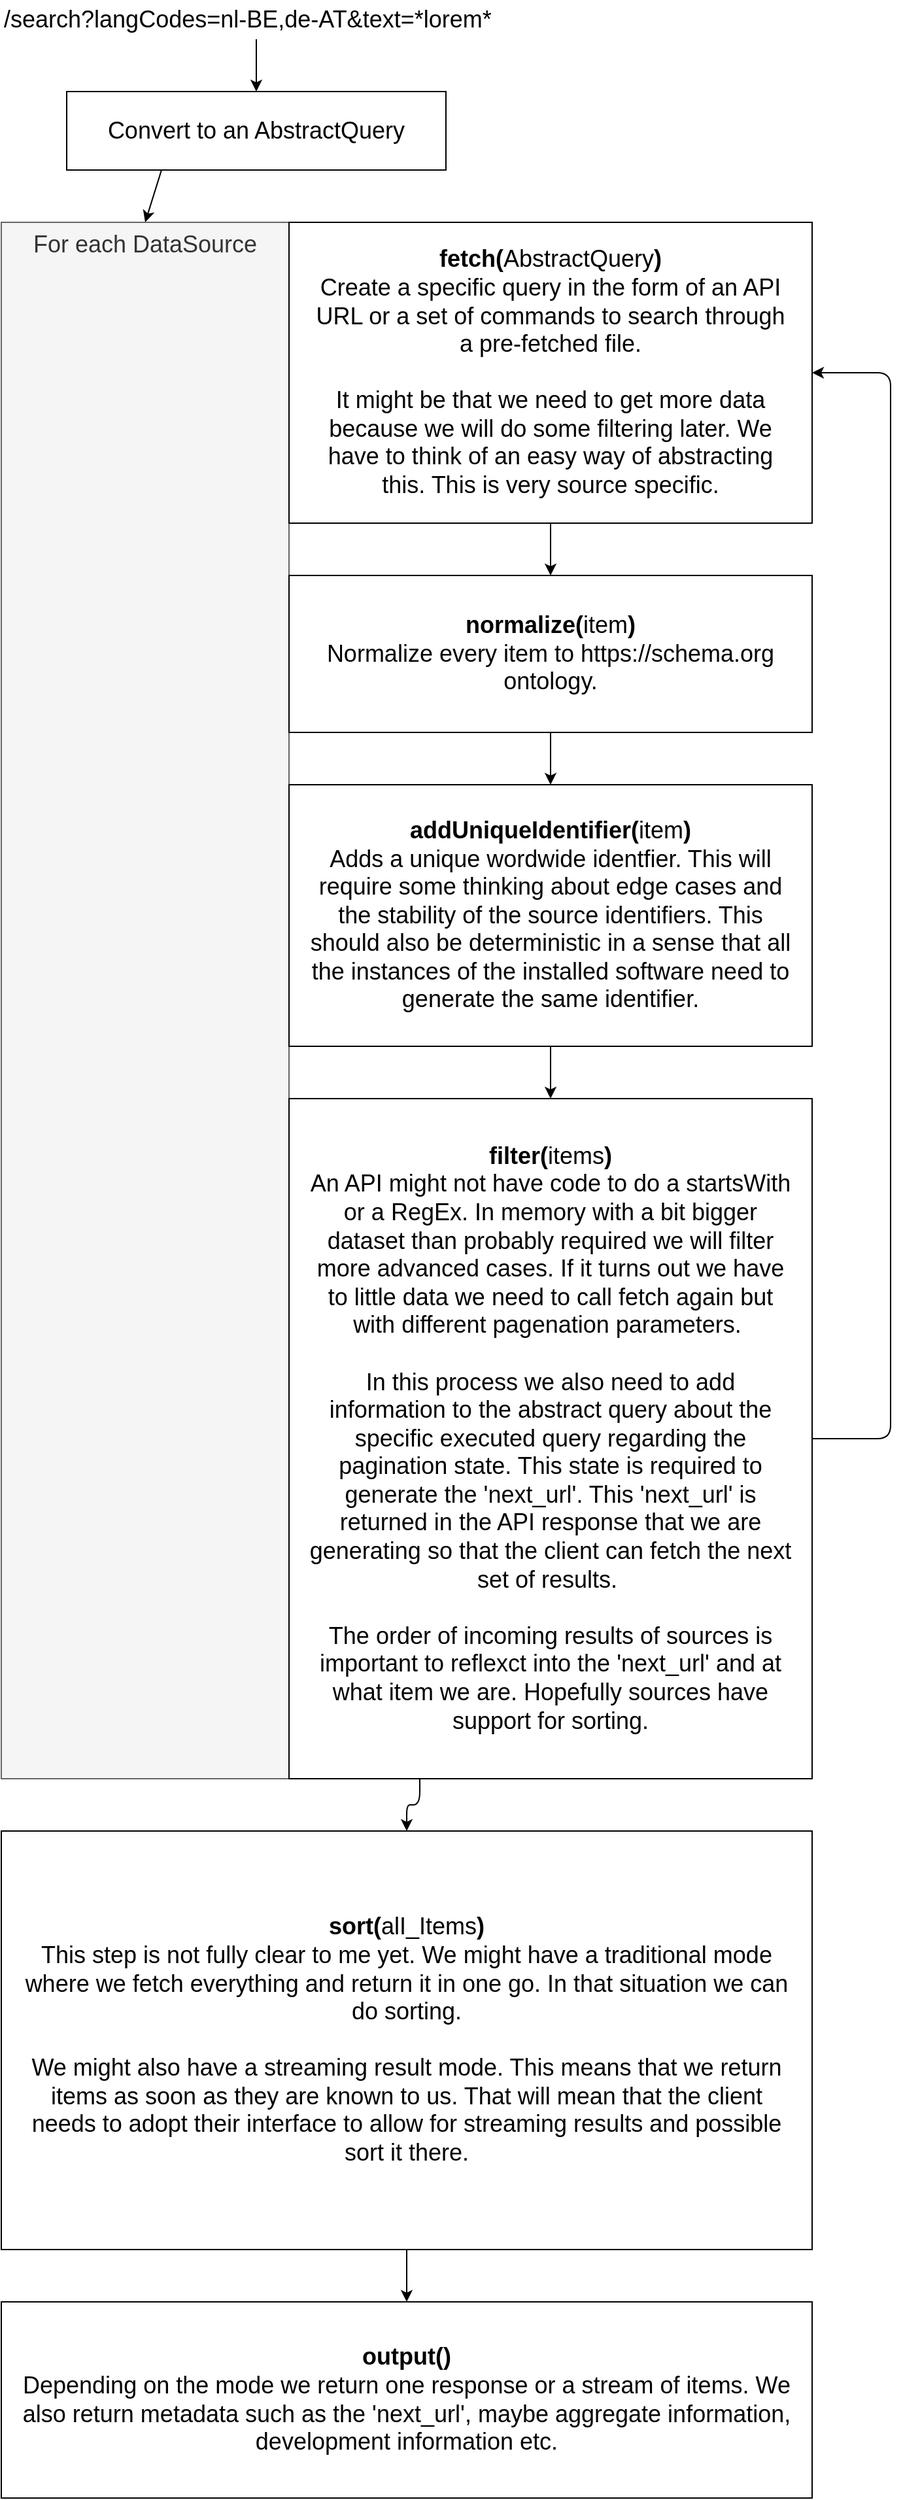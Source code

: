 <mxfile>
    <diagram id="UzllzLov6MiDBfOCMm3I" name="Page-1">
        <mxGraphModel dx="1374" dy="760" grid="1" gridSize="10" guides="1" tooltips="1" connect="1" arrows="1" fold="1" page="1" pageScale="1" pageWidth="850" pageHeight="1100" math="0" shadow="0">
            <root>
                <mxCell id="0"/>
                <mxCell id="1" parent="0"/>
                <mxCell id="10" style="edgeStyle=none;html=1;exitX=0.5;exitY=1;exitDx=0;exitDy=0;entryX=0.5;entryY=0;entryDx=0;entryDy=0;fontSize=18;" edge="1" parent="1" source="4" target="7">
                    <mxGeometry relative="1" as="geometry"/>
                </mxCell>
                <mxCell id="4" value="/search?langCodes=nl-BE,de-AT&amp;amp;text=*lorem*" style="text;html=1;strokeColor=none;fillColor=none;align=left;verticalAlign=middle;whiteSpace=wrap;rounded=0;fontSize=18;" vertex="1" parent="1">
                    <mxGeometry x="40" y="40" width="390" height="30" as="geometry"/>
                </mxCell>
                <mxCell id="13" style="edgeStyle=none;html=1;exitX=0.25;exitY=1;exitDx=0;exitDy=0;entryX=0.5;entryY=0;entryDx=0;entryDy=0;fontSize=18;" edge="1" parent="1" source="7" target="11">
                    <mxGeometry relative="1" as="geometry"/>
                </mxCell>
                <mxCell id="7" value="Convert to an AbstractQuery" style="rounded=0;whiteSpace=wrap;html=1;fontSize=18;" vertex="1" parent="1">
                    <mxGeometry x="90" y="110" width="290" height="60" as="geometry"/>
                </mxCell>
                <mxCell id="11" value="For each DataSource" style="rounded=0;whiteSpace=wrap;html=1;fontSize=18;fillColor=#f5f5f5;fontColor=#333333;strokeColor=#666666;verticalAlign=top;" vertex="1" parent="1">
                    <mxGeometry x="40" y="210" width="220" height="1190" as="geometry"/>
                </mxCell>
                <mxCell id="15" style="edgeStyle=none;html=1;exitX=0.5;exitY=1;exitDx=0;exitDy=0;entryX=0.5;entryY=0;entryDx=0;entryDy=0;fontSize=18;" edge="1" parent="1" source="12" target="14">
                    <mxGeometry relative="1" as="geometry"/>
                </mxCell>
                <mxCell id="12" value="&lt;b&gt;fetch(&lt;/b&gt;AbstractQuery&lt;b&gt;)&lt;/b&gt;&lt;br&gt;Create a specific query in the form of an API URL or a set of commands to search through a pre-fetched file.&lt;br&gt;&lt;br&gt;It might be that we need to get more data because we will do some filtering later. We have to think of an easy way of abstracting this. This is very source specific." style="rounded=0;whiteSpace=wrap;html=1;fontSize=18;spacing=15;" vertex="1" parent="1">
                    <mxGeometry x="260" y="210" width="400" height="230" as="geometry"/>
                </mxCell>
                <mxCell id="17" style="edgeStyle=none;html=1;exitX=0.5;exitY=1;exitDx=0;exitDy=0;entryX=0.5;entryY=0;entryDx=0;entryDy=0;fontSize=18;" edge="1" parent="1" source="14" target="16">
                    <mxGeometry relative="1" as="geometry"/>
                </mxCell>
                <mxCell id="14" value="&lt;b&gt;normalize(&lt;/b&gt;item&lt;b&gt;)&lt;/b&gt;&lt;br&gt;Normalize every item to https://schema.org ontology." style="rounded=0;whiteSpace=wrap;html=1;fontSize=18;spacing=15;" vertex="1" parent="1">
                    <mxGeometry x="260" y="480" width="400" height="120" as="geometry"/>
                </mxCell>
                <mxCell id="20" style="edgeStyle=orthogonalEdgeStyle;html=1;exitX=0.5;exitY=1;exitDx=0;exitDy=0;entryX=0.5;entryY=0;entryDx=0;entryDy=0;fontSize=18;" edge="1" parent="1" source="16" target="18">
                    <mxGeometry relative="1" as="geometry"/>
                </mxCell>
                <mxCell id="16" value="&lt;b&gt;addUniqueIdentifier(&lt;/b&gt;item&lt;b&gt;)&lt;/b&gt;&lt;br&gt;Adds a unique wordwide identfier. This will require some thinking about edge cases and the stability of the source identifiers. This should also be deterministic in a sense that all the instances of the installed software need to generate the same identifier." style="rounded=0;whiteSpace=wrap;html=1;fontSize=18;spacing=15;" vertex="1" parent="1">
                    <mxGeometry x="260" y="640" width="400" height="200" as="geometry"/>
                </mxCell>
                <mxCell id="19" style="edgeStyle=orthogonalEdgeStyle;html=1;exitX=1;exitY=0.5;exitDx=0;exitDy=0;entryX=1;entryY=0.5;entryDx=0;entryDy=0;fontSize=18;" edge="1" parent="1" source="18" target="12">
                    <mxGeometry relative="1" as="geometry">
                        <Array as="points">
                            <mxPoint x="720" y="1140"/>
                            <mxPoint x="720" y="325"/>
                        </Array>
                    </mxGeometry>
                </mxCell>
                <mxCell id="23" style="edgeStyle=orthogonalEdgeStyle;html=1;exitX=0.25;exitY=1;exitDx=0;exitDy=0;fontSize=18;" edge="1" parent="1" source="18" target="21">
                    <mxGeometry relative="1" as="geometry"/>
                </mxCell>
                <mxCell id="18" value="&lt;b&gt;filter(&lt;/b&gt;items&lt;b&gt;)&lt;/b&gt;&lt;br&gt;An API might not have code to do a startsWith or a RegEx. In memory with a bit bigger dataset than probably required we will filter more advanced cases. If it turns out we have to little data we need to call fetch again but with different pagenation parameters.&amp;nbsp;&lt;br&gt;&lt;br&gt;In this process we also need to add information to the abstract query about the specific executed query regarding the pagination state. This state is required to generate the 'next_url'. This 'next_url' is returned in the API response that we are generating so that the client can fetch the next set of results.&amp;nbsp;&lt;br&gt;&lt;br&gt;The order of incoming results of sources is important to reflexct into the 'next_url' and at what item we are. Hopefully sources have support for sorting." style="rounded=0;whiteSpace=wrap;html=1;fontSize=18;spacing=15;" vertex="1" parent="1">
                    <mxGeometry x="260" y="880" width="400" height="520" as="geometry"/>
                </mxCell>
                <mxCell id="25" style="edgeStyle=orthogonalEdgeStyle;html=1;exitX=0.5;exitY=1;exitDx=0;exitDy=0;entryX=0.5;entryY=0;entryDx=0;entryDy=0;fontSize=18;" edge="1" parent="1" source="21" target="24">
                    <mxGeometry relative="1" as="geometry"/>
                </mxCell>
                <mxCell id="21" value="&lt;b&gt;sort(&lt;/b&gt;alI_Items&lt;b&gt;)&lt;/b&gt;&lt;br&gt;This step is not fully clear to me yet. We might have a traditional mode where we fetch everything and return it in one go. In that situation we can do sorting.&lt;br&gt;&lt;br&gt;We might also have a streaming result mode. This means that we return items as soon as they are known to us. That will mean that the client needs to adopt their interface to allow for streaming results and possible sort it there." style="rounded=0;whiteSpace=wrap;html=1;fontSize=18;spacing=15;" vertex="1" parent="1">
                    <mxGeometry x="40" y="1440" width="620" height="320" as="geometry"/>
                </mxCell>
                <mxCell id="24" value="&lt;b&gt;output()&lt;/b&gt;&lt;br&gt;Depending on the mode we return one response or a stream of items. We also return metadata such as the 'next_url', maybe aggregate information, development information etc." style="rounded=0;whiteSpace=wrap;html=1;fontSize=18;spacing=15;" vertex="1" parent="1">
                    <mxGeometry x="40" y="1800" width="620" height="150" as="geometry"/>
                </mxCell>
            </root>
        </mxGraphModel>
    </diagram>
</mxfile>